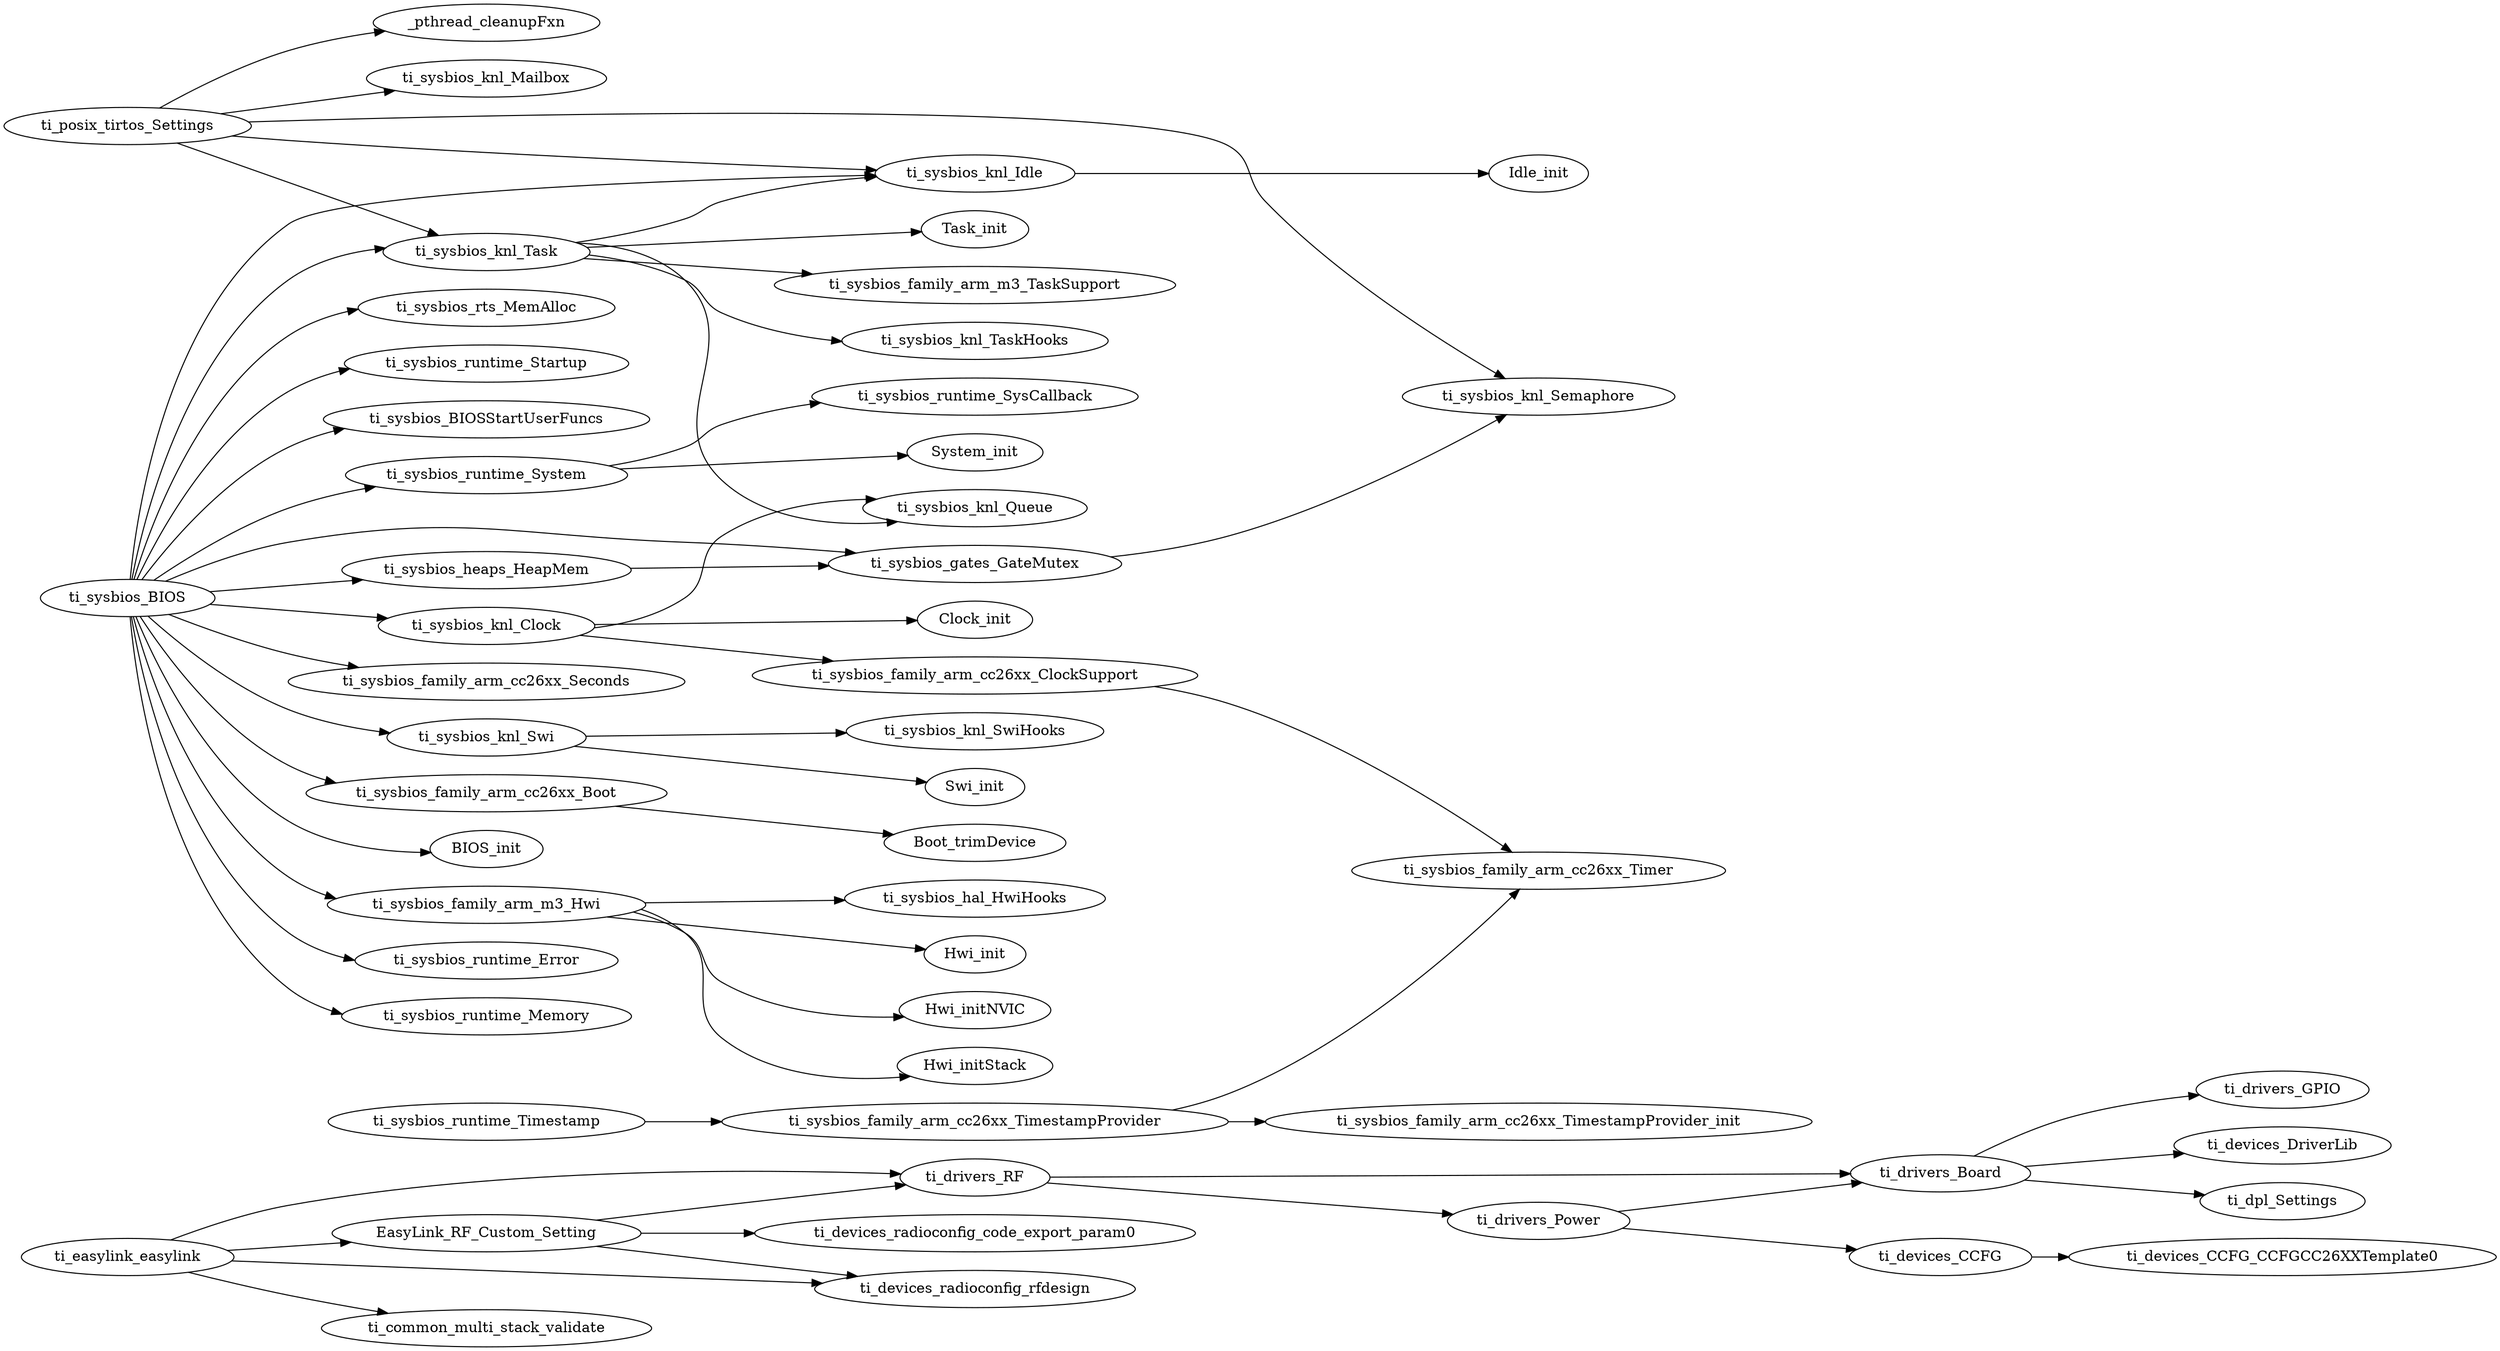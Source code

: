 digraph Model
{
    graph[rankdir=LR]

    // mod.$name=/ti/common/multi_stack_validate

    // mod.$name=/ti/devices/CCFG
    ti_devices_CCFG -> ti_devices_CCFG_CCFGCC26XXTemplate0

    // mod.$name=/ti/devices/CCFG/CCFGCC26XXTemplate

    // mod.$name=/ti/devices/DriverLib

    // mod.$name=/ti/devices/radioconfig/code_export_param

    // mod.$name=/ti/devices/radioconfig/rfdesign

    // mod.$name=/ti/devices/radioconfig/settings/prop
    EasyLink_RF_Custom_Setting -> ti_drivers_RF
    EasyLink_RF_Custom_Setting -> ti_devices_radioconfig_rfdesign
    EasyLink_RF_Custom_Setting -> ti_devices_radioconfig_code_export_param0

    // mod.$name=/ti/dpl/Settings

    // mod.$name=/ti/drivers/Board
    ti_drivers_Board -> ti_drivers_GPIO
    ti_drivers_Board -> ti_devices_DriverLib
    ti_drivers_Board -> ti_dpl_Settings

    // mod.$name=/ti/drivers/GPIO

    // mod.$name=/ti/drivers/Power
    ti_drivers_Power -> ti_devices_CCFG
    ti_drivers_Power -> ti_drivers_Board

    // mod.$name=/ti/drivers/RF
    ti_drivers_RF -> ti_drivers_Power
    ti_drivers_RF -> ti_drivers_Board

    // mod.$name=/ti/easylink/easylink
    ti_easylink_easylink -> ti_drivers_RF
    ti_easylink_easylink -> ti_devices_radioconfig_rfdesign
    ti_easylink_easylink -> ti_common_multi_stack_validate
    ti_easylink_easylink -> EasyLink_RF_Custom_Setting

    // mod.$name=/ti/posix/tirtos/Settings
    ti_posix_tirtos_Settings -> ti_sysbios_knl_Mailbox
    ti_posix_tirtos_Settings -> ti_sysbios_knl_Task
    ti_posix_tirtos_Settings -> ti_sysbios_knl_Semaphore
    ti_posix_tirtos_Settings -> ti_sysbios_knl_Idle
    ti_posix_tirtos_Settings -> _pthread_cleanupFxn

    // mod.$name=/ti/sysbios/BIOS
    ti_sysbios_BIOS -> ti_sysbios_knl_Idle
    ti_sysbios_BIOS -> ti_sysbios_runtime_Error
    ti_sysbios_BIOS -> ti_sysbios_runtime_Memory
    ti_sysbios_BIOS -> ti_sysbios_rts_MemAlloc
    ti_sysbios_BIOS -> ti_sysbios_runtime_System
    ti_sysbios_BIOS -> ti_sysbios_runtime_Startup
    ti_sysbios_BIOS -> ti_sysbios_BIOSStartUserFuncs
    ti_sysbios_BIOS -> ti_sysbios_knl_Clock
    ti_sysbios_BIOS -> ti_sysbios_knl_Task
    ti_sysbios_BIOS -> ti_sysbios_knl_Swi
    ti_sysbios_BIOS -> ti_sysbios_heaps_HeapMem
    ti_sysbios_BIOS -> ti_sysbios_gates_GateMutex
    ti_sysbios_BIOS -> ti_sysbios_family_arm_cc26xx_Seconds
    ti_sysbios_BIOS -> ti_sysbios_family_arm_cc26xx_Boot
    ti_sysbios_BIOS -> ti_sysbios_family_arm_m3_Hwi
    ti_sysbios_BIOS -> BIOS_init

    // mod.$name=/ti/sysbios/BIOSStartUserFuncs

    // mod.$name=/ti/sysbios/family/arm/cc26xx/Boot
    ti_sysbios_family_arm_cc26xx_Boot -> Boot_trimDevice

    // mod.$name=/ti/sysbios/family/arm/cc26xx/ClockSupport
    ti_sysbios_family_arm_cc26xx_ClockSupport -> ti_sysbios_family_arm_cc26xx_Timer

    // mod.$name=/ti/sysbios/family/arm/cc26xx/Seconds

    // mod.$name=/ti/sysbios/family/arm/cc26xx/Timer

    // mod.$name=/ti/sysbios/family/arm/cc26xx/TimestampProvider
    ti_sysbios_family_arm_cc26xx_TimestampProvider -> ti_sysbios_family_arm_cc26xx_Timer
    ti_sysbios_family_arm_cc26xx_TimestampProvider -> ti_sysbios_family_arm_cc26xx_TimestampProvider_init

    // mod.$name=/ti/sysbios/family/arm/m3/Hwi
    ti_sysbios_family_arm_m3_Hwi -> ti_sysbios_hal_HwiHooks
    ti_sysbios_family_arm_m3_Hwi -> Hwi_init
    ti_sysbios_family_arm_m3_Hwi -> Hwi_initNVIC
    ti_sysbios_family_arm_m3_Hwi -> Hwi_initStack

    // mod.$name=/ti/sysbios/family/arm/m3/TaskSupport

    // mod.$name=/ti/sysbios/gates/GateMutex
    ti_sysbios_gates_GateMutex -> ti_sysbios_knl_Semaphore

    // mod.$name=/ti/sysbios/hal/HwiHooks

    // mod.$name=/ti/sysbios/heaps/HeapMem
    ti_sysbios_heaps_HeapMem -> ti_sysbios_gates_GateMutex

    // mod.$name=/ti/sysbios/knl/Clock
    ti_sysbios_knl_Clock -> ti_sysbios_family_arm_cc26xx_ClockSupport
    ti_sysbios_knl_Clock -> ti_sysbios_knl_Queue
    ti_sysbios_knl_Clock -> Clock_init

    // mod.$name=/ti/sysbios/knl/Event

    // mod.$name=/ti/sysbios/knl/Idle
    ti_sysbios_knl_Idle -> Idle_init

    // mod.$name=/ti/sysbios/knl/Mailbox

    // mod.$name=/ti/sysbios/knl/Queue

    // mod.$name=/ti/sysbios/knl/Semaphore

    // mod.$name=/ti/sysbios/knl/Swi
    ti_sysbios_knl_Swi -> ti_sysbios_knl_SwiHooks
    ti_sysbios_knl_Swi -> Swi_init

    // mod.$name=/ti/sysbios/knl/SwiHooks

    // mod.$name=/ti/sysbios/knl/Task
    ti_sysbios_knl_Task -> ti_sysbios_knl_Idle
    ti_sysbios_knl_Task -> ti_sysbios_family_arm_m3_TaskSupport
    ti_sysbios_knl_Task -> ti_sysbios_knl_TaskHooks
    ti_sysbios_knl_Task -> ti_sysbios_knl_Queue
    ti_sysbios_knl_Task -> Task_init

    // mod.$name=/ti/sysbios/knl/TaskHooks

    // mod.$name=/ti/sysbios/rts/MemAlloc

    // mod.$name=/ti/sysbios/runtime/Error

    // mod.$name=/ti/sysbios/runtime/Memory

    // mod.$name=/ti/sysbios/runtime/Startup

    // mod.$name=/ti/sysbios/runtime/SysCallback

    // mod.$name=/ti/sysbios/runtime/System
    ti_sysbios_runtime_System -> ti_sysbios_runtime_SysCallback
    ti_sysbios_runtime_System -> System_init

    // mod.$name=/ti/sysbios/runtime/Timestamp
    ti_sysbios_runtime_Timestamp -> ti_sysbios_family_arm_cc26xx_TimestampProvider
}

